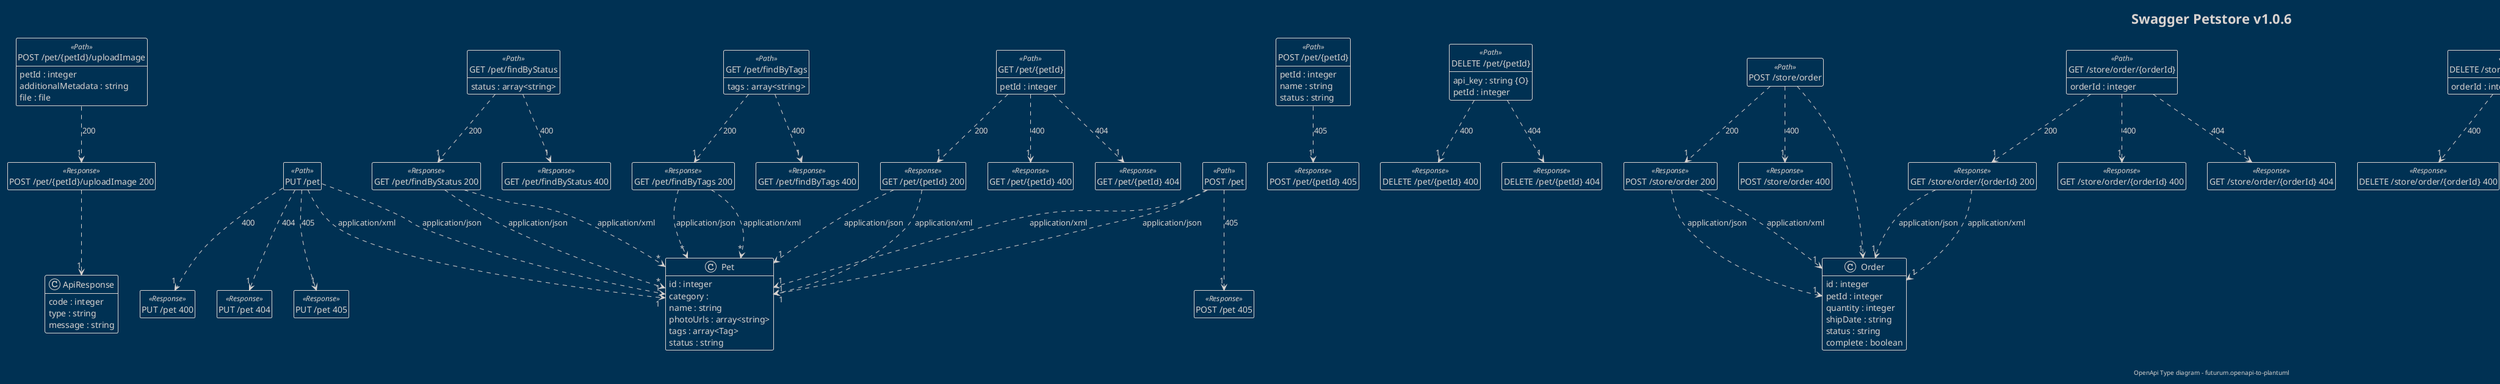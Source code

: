 @startuml OpenApi Type diagram

hide <<Path>> circle
hide <<Response>> circle
hide <<Parameter>> circle
hide empty methods
hide empty fields
set namespaceSeparator none

!theme blueprint
title Swagger Petstore v1.0.6
footer OpenApi Type diagram - futurum.openapi-to-plantuml
class "POST /pet/{petId}/uploadImage" <<Path>> {
{field} petId : integer
{field} additionalMetadata : string
{field} file : file
}

class "POST /pet/{petId}/uploadImage 200" <<Response>> { }
class "POST /pet" <<Path>> {
}

class "POST /pet 405" <<Response>> { }
class "PUT /pet" <<Path>> {
}

class "PUT /pet 400" <<Response>> { }
class "PUT /pet 404" <<Response>> { }
class "PUT /pet 405" <<Response>> { }
class "GET /pet/findByStatus" <<Path>> {
{field} status : array<string>
}

class "GET /pet/findByStatus 200" <<Response>> { }
class "GET /pet/findByStatus 400" <<Response>> { }
class "GET /pet/findByTags" <<Path>> {
{field} tags : array<string>
}

class "GET /pet/findByTags 200" <<Response>> { }
class "GET /pet/findByTags 400" <<Response>> { }
class "GET /pet/{petId}" <<Path>> {
{field} petId : integer
}

class "GET /pet/{petId} 200" <<Response>> { }
class "GET /pet/{petId} 400" <<Response>> { }
class "GET /pet/{petId} 404" <<Response>> { }
class "POST /pet/{petId}" <<Path>> {
{field} petId : integer
{field} name : string
{field} status : string
}

class "POST /pet/{petId} 405" <<Response>> { }
class "DELETE /pet/{petId}" <<Path>> {
{field} api_key : string {O}
{field} petId : integer
}

class "DELETE /pet/{petId} 400" <<Response>> { }
class "DELETE /pet/{petId} 404" <<Response>> { }
class "POST /store/order" <<Path>> {
}

class "POST /store/order 200" <<Response>> { }
class "POST /store/order 400" <<Response>> { }
class "GET /store/order/{orderId}" <<Path>> {
{field} orderId : integer
}

class "GET /store/order/{orderId} 200" <<Response>> { }
class "GET /store/order/{orderId} 400" <<Response>> { }
class "GET /store/order/{orderId} 404" <<Response>> { }
class "DELETE /store/order/{orderId}" <<Path>> {
{field} orderId : integer
}

class "DELETE /store/order/{orderId} 400" <<Response>> { }
class "DELETE /store/order/{orderId} 404" <<Response>> { }
class "GET /store/inventory" <<Path>> {
}

class "GET /store/inventory 200" <<Response>> { }
class "POST /user/createWithArray" <<Path>> {
}

class "POST /user/createWithArray default" <<Response>> { }
class "POST /user/createWithList" <<Path>> {
}

class "POST /user/createWithList default" <<Response>> { }
class "GET /user/{username}" <<Path>> {
{field} username : string
}

class "GET /user/{username} 200" <<Response>> { }
class "GET /user/{username} 400" <<Response>> { }
class "GET /user/{username} 404" <<Response>> { }
class "PUT /user/{username}" <<Path>> {
{field} username : string
}

class "PUT /user/{username} 400" <<Response>> { }
class "PUT /user/{username} 404" <<Response>> { }
class "DELETE /user/{username}" <<Path>> {
{field} username : string
}

class "DELETE /user/{username} 400" <<Response>> { }
class "DELETE /user/{username} 404" <<Response>> { }
class "GET /user/login" <<Path>> {
{field} username : string
{field} password : string
}

class "GET /user/login 200" <<Response>> { }
class "GET /user/login 400" <<Response>> { }
class "GET /user/logout" <<Path>> {
}

class "GET /user/logout default" <<Response>> { }
class "POST /user" <<Path>> {
}

class "POST /user default" <<Response>> { }
class "ApiResponse" {
{field} code : integer
{field} type : string
{field} message : string
}

class "Category" {
{field} id : integer
{field} name : string
}

class "Pet" {
{field} id : integer
{field} category : 
{field} name : string
{field} photoUrls : array<string>
{field} tags : array<Tag>
{field} status : string
}

class "Tag" {
{field} id : integer
{field} name : string
}

class "Order" {
{field} id : integer
{field} petId : integer
{field} quantity : integer
{field} shipDate : string
{field} status : string
{field} complete : boolean
}

class "User" {
{field} id : integer
{field} username : string
{field} firstName : string
{field} lastName : string
{field} email : string
{field} password : string
{field} phone : string
{field} userStatus : integer
}

"POST /pet/{petId}/uploadImage" ..> "1" "POST /pet/{petId}/uploadImage 200" : "200"
"POST /pet/{petId}/uploadImage 200" ..> "1" "ApiResponse"
"POST /pet" ..> "1" "POST /pet 405" : "405"
"PUT /pet" ..> "1" "PUT /pet 400" : "400"
"PUT /pet" ..> "1" "PUT /pet 404" : "404"
"PUT /pet" ..> "1" "PUT /pet 405" : "405"
"GET /pet/findByStatus" ..> "1" "GET /pet/findByStatus 200" : "200"
"GET /pet/findByStatus 200" ..> "*" "Pet" : "application/json"
"GET /pet/findByStatus 200" ..> "*" "Pet" : "application/xml"
"GET /pet/findByStatus" ..> "1" "GET /pet/findByStatus 400" : "400"
"GET /pet/findByTags" ..> "1" "GET /pet/findByTags 200" : "200"
"GET /pet/findByTags 200" ..> "*" "Pet" : "application/json"
"GET /pet/findByTags 200" ..> "*" "Pet" : "application/xml"
"GET /pet/findByTags" ..> "1" "GET /pet/findByTags 400" : "400"
"GET /pet/{petId}" ..> "1" "GET /pet/{petId} 200" : "200"
"GET /pet/{petId} 200" ..> "1" "Pet" : "application/json"
"GET /pet/{petId} 200" ..> "1" "Pet" : "application/xml"
"GET /pet/{petId}" ..> "1" "GET /pet/{petId} 400" : "400"
"GET /pet/{petId}" ..> "1" "GET /pet/{petId} 404" : "404"
"POST /pet/{petId}" ..> "1" "POST /pet/{petId} 405" : "405"
"DELETE /pet/{petId}" ..> "1" "DELETE /pet/{petId} 400" : "400"
"DELETE /pet/{petId}" ..> "1" "DELETE /pet/{petId} 404" : "404"
"POST /store/order" ..> "1" "POST /store/order 200" : "200"
"POST /store/order 200" ..> "1" "Order" : "application/json"
"POST /store/order 200" ..> "1" "Order" : "application/xml"
"POST /store/order" ..> "1" "POST /store/order 400" : "400"
"GET /store/order/{orderId}" ..> "1" "GET /store/order/{orderId} 200" : "200"
"GET /store/order/{orderId} 200" ..> "1" "Order" : "application/json"
"GET /store/order/{orderId} 200" ..> "1" "Order" : "application/xml"
"GET /store/order/{orderId}" ..> "1" "GET /store/order/{orderId} 400" : "400"
"GET /store/order/{orderId}" ..> "1" "GET /store/order/{orderId} 404" : "404"
"DELETE /store/order/{orderId}" ..> "1" "DELETE /store/order/{orderId} 400" : "400"
"DELETE /store/order/{orderId}" ..> "1" "DELETE /store/order/{orderId} 404" : "404"
"GET /store/inventory" ..> "1" "GET /store/inventory 200" : "200"
"POST /user/createWithArray" ..> "1" "POST /user/createWithArray default" : "default"
"POST /user/createWithList" ..> "1" "POST /user/createWithList default" : "default"
"GET /user/{username}" ..> "1" "GET /user/{username} 200" : "200"
"GET /user/{username} 200" ..> "1" "User" : "application/json"
"GET /user/{username} 200" ..> "1" "User" : "application/xml"
"GET /user/{username}" ..> "1" "GET /user/{username} 400" : "400"
"GET /user/{username}" ..> "1" "GET /user/{username} 404" : "404"
"PUT /user/{username}" ..> "1" "PUT /user/{username} 400" : "400"
"PUT /user/{username}" ..> "1" "PUT /user/{username} 404" : "404"
"DELETE /user/{username}" ..> "1" "DELETE /user/{username} 400" : "400"
"DELETE /user/{username}" ..> "1" "DELETE /user/{username} 404" : "404"
"GET /user/login" ..> "1" "GET /user/login 200" : "200"
"GET /user/login" ..> "1" "GET /user/login 400" : "400"
"GET /user/logout" ..> "1" "GET /user/logout default" : "default"
"POST /user" ..> "1" "POST /user default" : "default"
"POST /pet" ..> "1" "Pet" : "application/json"
"POST /pet" ..> "1" "Pet" : "application/xml"
"PUT /pet" ..> "1" "Pet" : "application/json"
"PUT /pet" ..> "1" "Pet" : "application/xml"
"POST /store/order" ..> "1" "Order"
"POST /user/createWithArray" ..> "1" "User"
"POST /user/createWithList" ..> "1" "User"
"PUT /user/{username}" ..> "1" "User"
"POST /user" ..> "1" "User"


@enduml